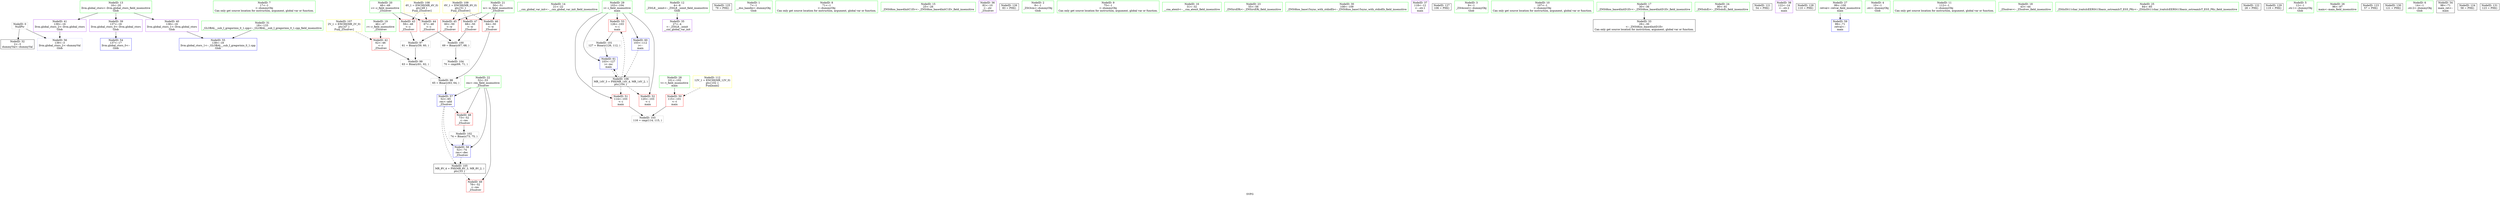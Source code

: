 digraph "SVFG" {
	label="SVFG";

	Node0x5609d7573db0 [shape=record,color=grey,label="{NodeID: 0\nNullPtr}"];
	Node0x5609d7573db0 -> Node0x5609d7585ce0[style=solid];
	Node0x5609d7573db0 -> Node0x5609d75881d0[style=solid];
	Node0x5609d7584730 [shape=record,color=green,label="{NodeID: 7\n17\<--1\n\<--dummyObj\nCan only get source location for instruction, argument, global var or function.}"];
	Node0x5609d7586b90 [shape=record,color=grey,label="{NodeID: 97\n61 = Binary(59, 60, )\n}"];
	Node0x5609d7586b90 -> Node0x5609d7586e90[style=solid];
	Node0x5609d7584c30 [shape=record,color=green,label="{NodeID: 14\n21\<--22\n__cxx_global_var_init\<--__cxx_global_var_init_field_insensitive\n}"];
	Node0x5609d758b310 [shape=record,color=grey,label="{NodeID: 104\n70 = cmp(69, 71, )\n}"];
	Node0x5609d75852d0 [shape=record,color=green,label="{NodeID: 21\n50\<--51\nw\<--w_field_insensitive\n_Z5solvev\n}"];
	Node0x5609d75852d0 -> Node0x5609d7586860[style=solid];
	Node0x5609d75852d0 -> Node0x5609d7586930[style=solid];
	Node0x5609d75852d0 -> Node0x5609d7586a00[style=solid];
	Node0x5609d7585940 [shape=record,color=green,label="{NodeID: 28\n101\<--102\nt\<--t_field_insensitive\nmain\n}"];
	Node0x5609d7585940 -> Node0x5609d7587c90[style=solid];
	Node0x5609d7585fb0 [shape=record,color=purple,label="{NodeID: 35\n27\<--4\n\<--_ZStL8__ioinit\n__cxx_global_var_init\n}"];
	Node0x5609d7593e60 [shape=record,color=black,label="{NodeID: 125\n79 = PHI()\n}"];
	Node0x5609d75865f0 [shape=record,color=red,label="{NodeID: 42\n62\<--46\n\<--r\n_Z5solvev\n}"];
	Node0x5609d75865f0 -> Node0x5609d7586e90[style=solid];
	Node0x5609d7587bc0 [shape=record,color=red,label="{NodeID: 49\n78\<--52\n\<--res\n_Z5solvev\n}"];
	Node0x5609d75881d0 [shape=record,color=blue, style = dotted,label="{NodeID: 56\n139\<--3\nllvm.global_ctors_2\<--dummyVal\nGlob }"];
	Node0x5609d7583c20 [shape=record,color=green,label="{NodeID: 1\n7\<--1\n__dso_handle\<--dummyObj\nGlob }"];
	Node0x5609d75847c0 [shape=record,color=green,label="{NodeID: 8\n71\<--1\n\<--dummyObj\nCan only get source location for instruction, argument, global var or function.}"];
	Node0x5609d7586d10 [shape=record,color=grey,label="{NodeID: 98\n65 = Binary(63, 64, )\n}"];
	Node0x5609d7586d10 -> Node0x5609d75882d0[style=solid];
	Node0x5609d7584d30 [shape=record,color=green,label="{NodeID: 15\n25\<--26\n_ZNSt8ios_base4InitC1Ev\<--_ZNSt8ios_base4InitC1Ev_field_insensitive\n}"];
	Node0x5609d758dbd0 [shape=record,color=black,label="{NodeID: 105\nMR_8V_4 = PHI(MR_8V_3, MR_8V_2, )\npts\{53 \}\n}"];
	Node0x5609d758dbd0 -> Node0x5609d7587bc0[style=dashed];
	Node0x5609d75853a0 [shape=record,color=green,label="{NodeID: 22\n52\<--53\nres\<--res_field_insensitive\n_Z5solvev\n}"];
	Node0x5609d75853a0 -> Node0x5609d7587af0[style=solid];
	Node0x5609d75853a0 -> Node0x5609d7587bc0[style=solid];
	Node0x5609d75853a0 -> Node0x5609d75882d0[style=solid];
	Node0x5609d75853a0 -> Node0x5609d75883a0[style=solid];
	Node0x5609d758f4a0 [shape=record,color=yellow,style=double,label="{NodeID: 112\n12V_1 = ENCHI(MR_12V_0)\npts\{102 \}\nFun[main]}"];
	Node0x5609d758f4a0 -> Node0x5609d7587c90[style=dashed];
	Node0x5609d7585a10 [shape=record,color=green,label="{NodeID: 29\n103\<--104\ni\<--i_field_insensitive\nmain\n}"];
	Node0x5609d7585a10 -> Node0x5609d7587d60[style=solid];
	Node0x5609d7585a10 -> Node0x5609d7587e30[style=solid];
	Node0x5609d7585a10 -> Node0x5609d7587f00[style=solid];
	Node0x5609d7585a10 -> Node0x5609d7588540[style=solid];
	Node0x5609d7585a10 -> Node0x5609d7588610[style=solid];
	Node0x5609d7586080 [shape=record,color=purple,label="{NodeID: 36\n82\<--10\n\<--.str\n_Z5solvev\n}"];
	Node0x5609d7593f90 [shape=record,color=black,label="{NodeID: 126\n83 = PHI()\n}"];
	Node0x5609d75866c0 [shape=record,color=red,label="{NodeID: 43\n59\<--48\n\<--c\n_Z5solvev\n}"];
	Node0x5609d75866c0 -> Node0x5609d7586b90[style=solid];
	Node0x5609d7587c90 [shape=record,color=red,label="{NodeID: 50\n115\<--101\n\<--t\nmain\n}"];
	Node0x5609d7587c90 -> Node0x5609d758b190[style=solid];
	Node0x5609d75882d0 [shape=record,color=blue,label="{NodeID: 57\n52\<--65\nres\<--add\n_Z5solvev\n}"];
	Node0x5609d75882d0 -> Node0x5609d7587af0[style=dashed];
	Node0x5609d75882d0 -> Node0x5609d75883a0[style=dashed];
	Node0x5609d75882d0 -> Node0x5609d758dbd0[style=dashed];
	Node0x5609d7583cb0 [shape=record,color=green,label="{NodeID: 2\n8\<--1\n_ZSt3cin\<--dummyObj\nGlob }"];
	Node0x5609d7584850 [shape=record,color=green,label="{NodeID: 9\n75\<--1\n\<--dummyObj\nCan only get source location for instruction, argument, global var or function.}"];
	Node0x5609d7586e90 [shape=record,color=grey,label="{NodeID: 99\n63 = Binary(61, 62, )\n}"];
	Node0x5609d7586e90 -> Node0x5609d7586d10[style=solid];
	Node0x5609d7584e30 [shape=record,color=green,label="{NodeID: 16\n31\<--32\n__cxa_atexit\<--__cxa_atexit_field_insensitive\n}"];
	Node0x5609d758e0d0 [shape=record,color=black,label="{NodeID: 106\nMR_14V_3 = PHI(MR_14V_4, MR_14V_2, )\npts\{104 \}\n}"];
	Node0x5609d758e0d0 -> Node0x5609d7587d60[style=dashed];
	Node0x5609d758e0d0 -> Node0x5609d7587e30[style=dashed];
	Node0x5609d758e0d0 -> Node0x5609d7587f00[style=dashed];
	Node0x5609d758e0d0 -> Node0x5609d7588610[style=dashed];
	Node0x5609d7585470 [shape=record,color=green,label="{NodeID: 23\n55\<--56\n_ZNSirsERi\<--_ZNSirsERi_field_insensitive\n}"];
	Node0x5609d7585ae0 [shape=record,color=green,label="{NodeID: 30\n108\<--109\n_ZNSt8ios_base15sync_with_stdioEb\<--_ZNSt8ios_base15sync_with_stdioEb_field_insensitive\n}"];
	Node0x5609d7586150 [shape=record,color=purple,label="{NodeID: 37\n118\<--12\n\<--.str.1\nmain\n}"];
	Node0x5609d7594060 [shape=record,color=black,label="{NodeID: 127\n106 = PHI()\n}"];
	Node0x5609d7586790 [shape=record,color=red,label="{NodeID: 44\n67\<--48\n\<--c\n_Z5solvev\n}"];
	Node0x5609d7586790 -> Node0x5609d7587010[style=solid];
	Node0x5609d7587d60 [shape=record,color=red,label="{NodeID: 51\n114\<--103\n\<--i\nmain\n}"];
	Node0x5609d7587d60 -> Node0x5609d758b190[style=solid];
	Node0x5609d75883a0 [shape=record,color=blue,label="{NodeID: 58\n52\<--74\nres\<--dec\n_Z5solvev\n}"];
	Node0x5609d75883a0 -> Node0x5609d758dbd0[style=dashed];
	Node0x5609d7583d40 [shape=record,color=green,label="{NodeID: 3\n9\<--1\n_ZSt4cout\<--dummyObj\nGlob }"];
	Node0x5609d75848e0 [shape=record,color=green,label="{NodeID: 10\n107\<--1\n\<--dummyObj\nCan only get source location for instruction, argument, global var or function.}"];
	Node0x5609d7587010 [shape=record,color=grey,label="{NodeID: 100\n69 = Binary(67, 68, )\n}"];
	Node0x5609d7587010 -> Node0x5609d758b310[style=solid];
	Node0x5609d7584f30 [shape=record,color=green,label="{NodeID: 17\n30\<--36\n_ZNSt8ios_base4InitD1Ev\<--_ZNSt8ios_base4InitD1Ev_field_insensitive\n}"];
	Node0x5609d7584f30 -> Node0x5609d7585de0[style=solid];
	Node0x5609d758e5d0 [shape=record,color=yellow,style=double,label="{NodeID: 107\n2V_1 = ENCHI(MR_2V_0)\npts\{47 \}\nFun[_Z5solvev]}"];
	Node0x5609d758e5d0 -> Node0x5609d75865f0[style=dashed];
	Node0x5609d7585570 [shape=record,color=green,label="{NodeID: 24\n80\<--81\n_ZNSolsEi\<--_ZNSolsEi_field_insensitive\n}"];
	Node0x5609d7585be0 [shape=record,color=green,label="{NodeID: 31\n18\<--133\n_GLOBAL__sub_I_gregorinio_0_1.cpp\<--_GLOBAL__sub_I_gregorinio_0_1.cpp_field_insensitive\n}"];
	Node0x5609d7585be0 -> Node0x5609d75880d0[style=solid];
	Node0x5609d742b9c0 [shape=record,color=black,label="{NodeID: 121\n54 = PHI()\n}"];
	Node0x5609d7586220 [shape=record,color=purple,label="{NodeID: 38\n122\<--14\n\<--.str.2\nmain\n}"];
	Node0x5609d7594130 [shape=record,color=black,label="{NodeID: 128\n110 = PHI()\n}"];
	Node0x5609d7586860 [shape=record,color=red,label="{NodeID: 45\n60\<--50\n\<--w\n_Z5solvev\n}"];
	Node0x5609d7586860 -> Node0x5609d7586b90[style=solid];
	Node0x5609d7587e30 [shape=record,color=red,label="{NodeID: 52\n120\<--103\n\<--i\nmain\n}"];
	Node0x5609d7588470 [shape=record,color=blue,label="{NodeID: 59\n99\<--71\nretval\<--\nmain\n}"];
	Node0x5609d7583dd0 [shape=record,color=green,label="{NodeID: 4\n10\<--1\n.str\<--dummyObj\nGlob }"];
	Node0x5609d7584970 [shape=record,color=green,label="{NodeID: 11\n112\<--1\n\<--dummyObj\nCan only get source location for instruction, argument, global var or function.}"];
	Node0x5609d7587190 [shape=record,color=grey,label="{NodeID: 101\n127 = Binary(126, 112, )\n}"];
	Node0x5609d7587190 -> Node0x5609d7588610[style=solid];
	Node0x5609d7585030 [shape=record,color=green,label="{NodeID: 18\n43\<--44\n_Z5solvev\<--_Z5solvev_field_insensitive\n}"];
	Node0x5609d758f0f0 [shape=record,color=yellow,style=double,label="{NodeID: 108\n4V_1 = ENCHI(MR_4V_0)\npts\{49 \}\nFun[_Z5solvev]}"];
	Node0x5609d758f0f0 -> Node0x5609d75866c0[style=dashed];
	Node0x5609d758f0f0 -> Node0x5609d7586790[style=dashed];
	Node0x5609d7585670 [shape=record,color=green,label="{NodeID: 25\n84\<--85\n_ZStlsISt11char_traitsIcEERSt13basic_ostreamIcT_ES5_PKc\<--_ZStlsISt11char_traitsIcEERSt13basic_ostreamIcT_ES5_PKc_field_insensitive\n}"];
	Node0x5609d7585ce0 [shape=record,color=black,label="{NodeID: 32\n2\<--3\ndummyVal\<--dummyVal\n}"];
	Node0x5609d75932a0 [shape=record,color=black,label="{NodeID: 122\n28 = PHI()\n}"];
	Node0x5609d75862f0 [shape=record,color=purple,label="{NodeID: 39\n137\<--16\nllvm.global_ctors_0\<--llvm.global_ctors\nGlob }"];
	Node0x5609d75862f0 -> Node0x5609d7587fd0[style=solid];
	Node0x5609d7594230 [shape=record,color=black,label="{NodeID: 129\n119 = PHI()\n}"];
	Node0x5609d7586930 [shape=record,color=red,label="{NodeID: 46\n64\<--50\n\<--w\n_Z5solvev\n}"];
	Node0x5609d7586930 -> Node0x5609d7586d10[style=solid];
	Node0x5609d7587f00 [shape=record,color=red,label="{NodeID: 53\n126\<--103\n\<--i\nmain\n}"];
	Node0x5609d7587f00 -> Node0x5609d7587190[style=solid];
	Node0x5609d7588540 [shape=record,color=blue,label="{NodeID: 60\n103\<--112\ni\<--\nmain\n}"];
	Node0x5609d7588540 -> Node0x5609d758e0d0[style=dashed];
	Node0x5609d7584610 [shape=record,color=green,label="{NodeID: 5\n12\<--1\n.str.1\<--dummyObj\nGlob }"];
	Node0x5609d7584a30 [shape=record,color=green,label="{NodeID: 12\n4\<--6\n_ZStL8__ioinit\<--_ZStL8__ioinit_field_insensitive\nGlob }"];
	Node0x5609d7584a30 -> Node0x5609d7585fb0[style=solid];
	Node0x5609d758b010 [shape=record,color=grey,label="{NodeID: 102\n74 = Binary(73, 75, )\n}"];
	Node0x5609d758b010 -> Node0x5609d75883a0[style=solid];
	Node0x5609d7585130 [shape=record,color=green,label="{NodeID: 19\n46\<--47\nr\<--r_field_insensitive\n_Z5solvev\n}"];
	Node0x5609d7585130 -> Node0x5609d75865f0[style=solid];
	Node0x5609d758f1d0 [shape=record,color=yellow,style=double,label="{NodeID: 109\n6V_1 = ENCHI(MR_6V_0)\npts\{51 \}\nFun[_Z5solvev]}"];
	Node0x5609d758f1d0 -> Node0x5609d7586860[style=dashed];
	Node0x5609d758f1d0 -> Node0x5609d7586930[style=dashed];
	Node0x5609d758f1d0 -> Node0x5609d7586a00[style=dashed];
	Node0x5609d7585770 [shape=record,color=green,label="{NodeID: 26\n96\<--97\nmain\<--main_field_insensitive\n}"];
	Node0x5609d7585de0 [shape=record,color=black,label="{NodeID: 33\n29\<--30\n\<--_ZNSt8ios_base4InitD1Ev\nCan only get source location for instruction, argument, global var or function.}"];
	Node0x5609d7593370 [shape=record,color=black,label="{NodeID: 123\n57 = PHI()\n}"];
	Node0x5609d75863f0 [shape=record,color=purple,label="{NodeID: 40\n138\<--16\nllvm.global_ctors_1\<--llvm.global_ctors\nGlob }"];
	Node0x5609d75863f0 -> Node0x5609d75880d0[style=solid];
	Node0x5609d7594390 [shape=record,color=black,label="{NodeID: 130\n121 = PHI()\n}"];
	Node0x5609d7586a00 [shape=record,color=red,label="{NodeID: 47\n68\<--50\n\<--w\n_Z5solvev\n}"];
	Node0x5609d7586a00 -> Node0x5609d7587010[style=solid];
	Node0x5609d7587fd0 [shape=record,color=blue,label="{NodeID: 54\n137\<--17\nllvm.global_ctors_0\<--\nGlob }"];
	Node0x5609d7588610 [shape=record,color=blue,label="{NodeID: 61\n103\<--127\ni\<--inc\nmain\n}"];
	Node0x5609d7588610 -> Node0x5609d758e0d0[style=dashed];
	Node0x5609d75846a0 [shape=record,color=green,label="{NodeID: 6\n14\<--1\n.str.2\<--dummyObj\nGlob }"];
	Node0x5609d7584b30 [shape=record,color=green,label="{NodeID: 13\n16\<--20\nllvm.global_ctors\<--llvm.global_ctors_field_insensitive\nGlob }"];
	Node0x5609d7584b30 -> Node0x5609d75862f0[style=solid];
	Node0x5609d7584b30 -> Node0x5609d75863f0[style=solid];
	Node0x5609d7584b30 -> Node0x5609d75864f0[style=solid];
	Node0x5609d758b190 [shape=record,color=grey,label="{NodeID: 103\n116 = cmp(114, 115, )\n}"];
	Node0x5609d7585200 [shape=record,color=green,label="{NodeID: 20\n48\<--49\nc\<--c_field_insensitive\n_Z5solvev\n}"];
	Node0x5609d7585200 -> Node0x5609d75866c0[style=solid];
	Node0x5609d7585200 -> Node0x5609d7586790[style=solid];
	Node0x5609d7585870 [shape=record,color=green,label="{NodeID: 27\n99\<--100\nretval\<--retval_field_insensitive\nmain\n}"];
	Node0x5609d7585870 -> Node0x5609d7588470[style=solid];
	Node0x5609d7585ee0 [shape=record,color=black,label="{NodeID: 34\n98\<--71\nmain_ret\<--\nmain\n}"];
	Node0x5609d7593d90 [shape=record,color=black,label="{NodeID: 124\n58 = PHI()\n}"];
	Node0x5609d75864f0 [shape=record,color=purple,label="{NodeID: 41\n139\<--16\nllvm.global_ctors_2\<--llvm.global_ctors\nGlob }"];
	Node0x5609d75864f0 -> Node0x5609d75881d0[style=solid];
	Node0x5609d7594490 [shape=record,color=black,label="{NodeID: 131\n123 = PHI()\n}"];
	Node0x5609d7587af0 [shape=record,color=red,label="{NodeID: 48\n73\<--52\n\<--res\n_Z5solvev\n}"];
	Node0x5609d7587af0 -> Node0x5609d758b010[style=solid];
	Node0x5609d75880d0 [shape=record,color=blue,label="{NodeID: 55\n138\<--18\nllvm.global_ctors_1\<--_GLOBAL__sub_I_gregorinio_0_1.cpp\nGlob }"];
}
